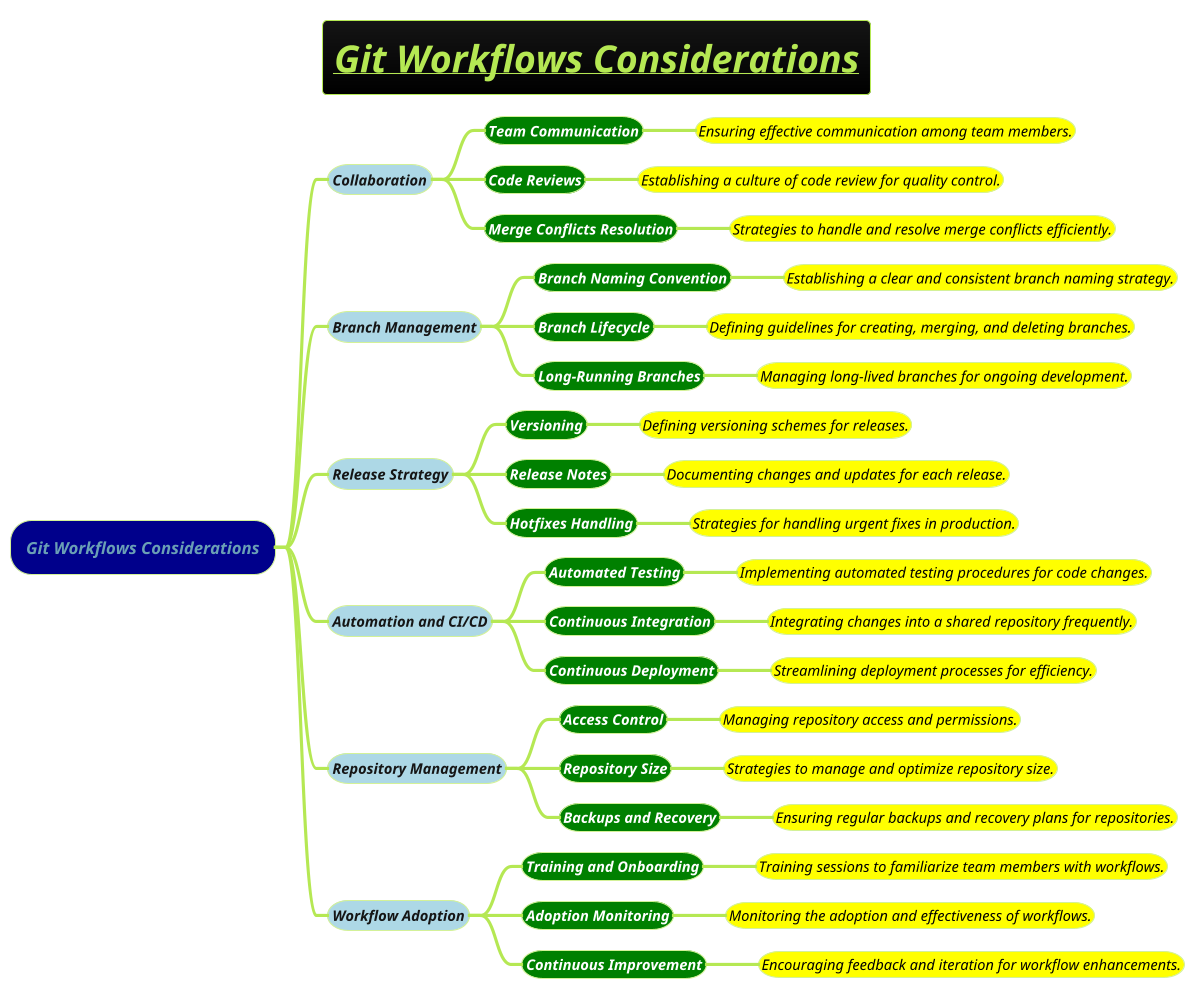 @startmindmap
title =<i><b><u>Git Workflows Considerations
!theme hacker

*[#darkblue] <i>Git Workflows Considerations
**[#lightblue] <i><color #blac><size:14>Collaboration
***[#green] <b><i><color #white><size:14>Team Communication
****[#yellow] <i><color #black><size:14>Ensuring effective communication among team members.
***[#green] <b><i><color #white><size:14>Code Reviews
****[#yellow] <i><color #black><size:14>Establishing a culture of code review for quality control.
***[#green] <b><i><color #white><size:14>Merge Conflicts Resolution
****[#yellow] <i><color #black><size:14>Strategies to handle and resolve merge conflicts efficiently.
**[#lightblue] <i><color #blac><size:14>Branch Management
***[#green] <b><i><color #white><size:14>Branch Naming Convention
****[#yellow] <i><color #black><size:14>Establishing a clear and consistent branch naming strategy.
***[#green] <b><i><color #white><size:14>Branch Lifecycle
****[#yellow] <i><color #black><size:14>Defining guidelines for creating, merging, and deleting branches.
***[#green] <b><i><color #white><size:14>Long-Running Branches
****[#yellow] <i><color #black><size:14>Managing long-lived branches for ongoing development.
**[#lightblue] <i><color #blac><size:14>Release Strategy
***[#green] <b><i><color #white><size:14>Versioning
****[#yellow] <i><color #black><size:14>Defining versioning schemes for releases.
***[#green] <b><i><color #white><size:14>Release Notes
****[#yellow] <i><color #black><size:14>Documenting changes and updates for each release.
***[#green] <b><i><color #white><size:14>Hotfixes Handling
****[#yellow] <i><color #black><size:14>Strategies for handling urgent fixes in production.
**[#lightblue] <i><color #blac><size:14>Automation and CI/CD
***[#green] <b><i><color #white><size:14>Automated Testing
****[#yellow] <i><color #black><size:14>Implementing automated testing procedures for code changes.
***[#green] <b><i><color #white><size:14>Continuous Integration
****[#yellow] <i><color #black><size:14>Integrating changes into a shared repository frequently.
***[#green] <b><i><color #white><size:14>Continuous Deployment
****[#yellow] <i><color #black><size:14>Streamlining deployment processes for efficiency.
**[#lightblue] <i><color #blac><size:14>Repository Management
***[#green] <b><i><color #white><size:14>Access Control
****[#yellow] <i><color #black><size:14>Managing repository access and permissions.
***[#green] <b><i><color #white><size:14>Repository Size
****[#yellow] <i><color #black><size:14>Strategies to manage and optimize repository size.
***[#green] <b><i><color #white><size:14>Backups and Recovery
****[#yellow] <i><color #black><size:14>Ensuring regular backups and recovery plans for repositories.
**[#lightblue] <i><color #blac><size:14>Workflow Adoption
***[#green] <b><i><color #white><size:14>Training and Onboarding
****[#yellow] <i><color #black><size:14>Training sessions to familiarize team members with workflows.
***[#green] <b><i><color #white><size:14>Adoption Monitoring
****[#yellow] <i><color #black><size:14>Monitoring the adoption and effectiveness of workflows.
***[#green] <b><i><color #white><size:14>Continuous Improvement
****[#yellow] <i><color #black><size:14>Encouraging feedback and iteration for workflow enhancements.
@endmindmap
